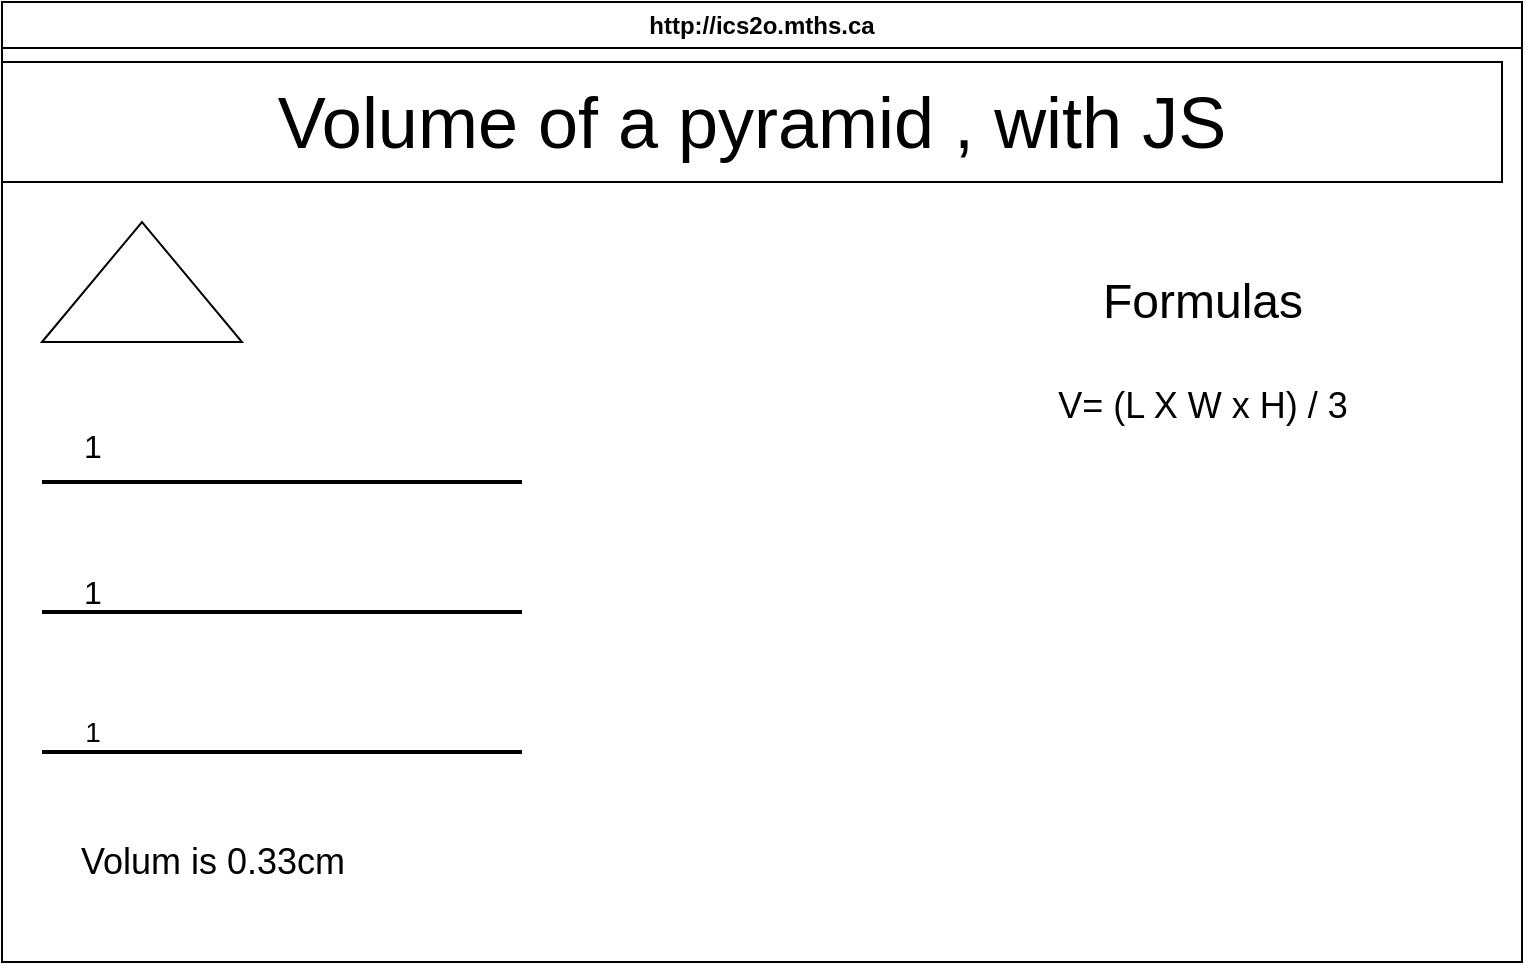 <mxfile>
    <diagram id="HIP3nbAZw_EuaXWnEj3U" name="Page-1">
        <mxGraphModel dx="846" dy="602" grid="1" gridSize="10" guides="1" tooltips="1" connect="1" arrows="1" fold="1" page="1" pageScale="1" pageWidth="850" pageHeight="1100" math="0" shadow="0">
            <root>
                <mxCell id="0"/>
                <mxCell id="1" parent="0"/>
                <mxCell id="7" value="http://ics2o.mths.ca" style="swimlane;whiteSpace=wrap;html=1;" parent="1" vertex="1">
                    <mxGeometry x="30" y="50" width="760" height="480" as="geometry"/>
                </mxCell>
                <mxCell id="8" value="&lt;font style=&quot;font-size: 36px;&quot;&gt;Volume of a pyramid , with JS&lt;/font&gt;" style="rounded=0;whiteSpace=wrap;html=1;" vertex="1" parent="7">
                    <mxGeometry y="30" width="750" height="60" as="geometry"/>
                </mxCell>
                <mxCell id="9" value="" style="triangle;whiteSpace=wrap;html=1;fontSize=36;direction=north;" vertex="1" parent="7">
                    <mxGeometry x="20" y="110" width="100" height="60" as="geometry"/>
                </mxCell>
                <mxCell id="10" value="" style="line;strokeWidth=2;html=1;fontSize=36;" vertex="1" parent="7">
                    <mxGeometry x="20" y="235" width="240" height="10" as="geometry"/>
                </mxCell>
                <mxCell id="12" value="" style="line;strokeWidth=2;html=1;fontSize=36;" vertex="1" parent="7">
                    <mxGeometry x="20" y="300" width="240" height="10" as="geometry"/>
                </mxCell>
                <mxCell id="13" value="" style="line;strokeWidth=2;html=1;fontSize=36;" vertex="1" parent="7">
                    <mxGeometry x="20" y="370" width="240" height="10" as="geometry"/>
                </mxCell>
                <mxCell id="14" value="&lt;font size=&quot;3&quot;&gt;1&lt;/font&gt;" style="text;html=1;align=center;verticalAlign=middle;resizable=0;points=[];autosize=1;strokeColor=none;fillColor=none;fontSize=36;" vertex="1" parent="7">
                    <mxGeometry x="30" y="185" width="30" height="60" as="geometry"/>
                </mxCell>
                <mxCell id="15" value="&lt;font size=&quot;3&quot;&gt;1&lt;/font&gt;" style="text;html=1;align=center;verticalAlign=middle;resizable=0;points=[];autosize=1;strokeColor=none;fillColor=none;fontSize=8;" vertex="1" parent="7">
                    <mxGeometry x="30" y="280" width="30" height="30" as="geometry"/>
                </mxCell>
                <mxCell id="17" value="1" style="text;html=1;align=center;verticalAlign=middle;resizable=0;points=[];autosize=1;strokeColor=none;fillColor=none;fontSize=14;" vertex="1" parent="7">
                    <mxGeometry x="30" y="350" width="30" height="30" as="geometry"/>
                </mxCell>
                <mxCell id="18" value="&lt;font style=&quot;font-size: 24px;&quot;&gt;Formulas&lt;/font&gt;" style="text;html=1;align=center;verticalAlign=middle;resizable=0;points=[];autosize=1;strokeColor=none;fillColor=none;fontSize=14;" vertex="1" parent="7">
                    <mxGeometry x="540" y="130" width="120" height="40" as="geometry"/>
                </mxCell>
                <mxCell id="19" value="&lt;font style=&quot;font-size: 18px;&quot;&gt;V= (L X W x H) / 3&lt;/font&gt;" style="text;html=1;align=center;verticalAlign=middle;resizable=0;points=[];autosize=1;strokeColor=none;fillColor=none;fontSize=24;" vertex="1" parent="7">
                    <mxGeometry x="515" y="180" width="170" height="40" as="geometry"/>
                </mxCell>
                <mxCell id="20" value="Volum is 0.33cm" style="text;html=1;align=center;verticalAlign=middle;resizable=0;points=[];autosize=1;strokeColor=none;fillColor=none;fontSize=18;" vertex="1" parent="7">
                    <mxGeometry x="25" y="415" width="160" height="30" as="geometry"/>
                </mxCell>
            </root>
        </mxGraphModel>
    </diagram>
</mxfile>